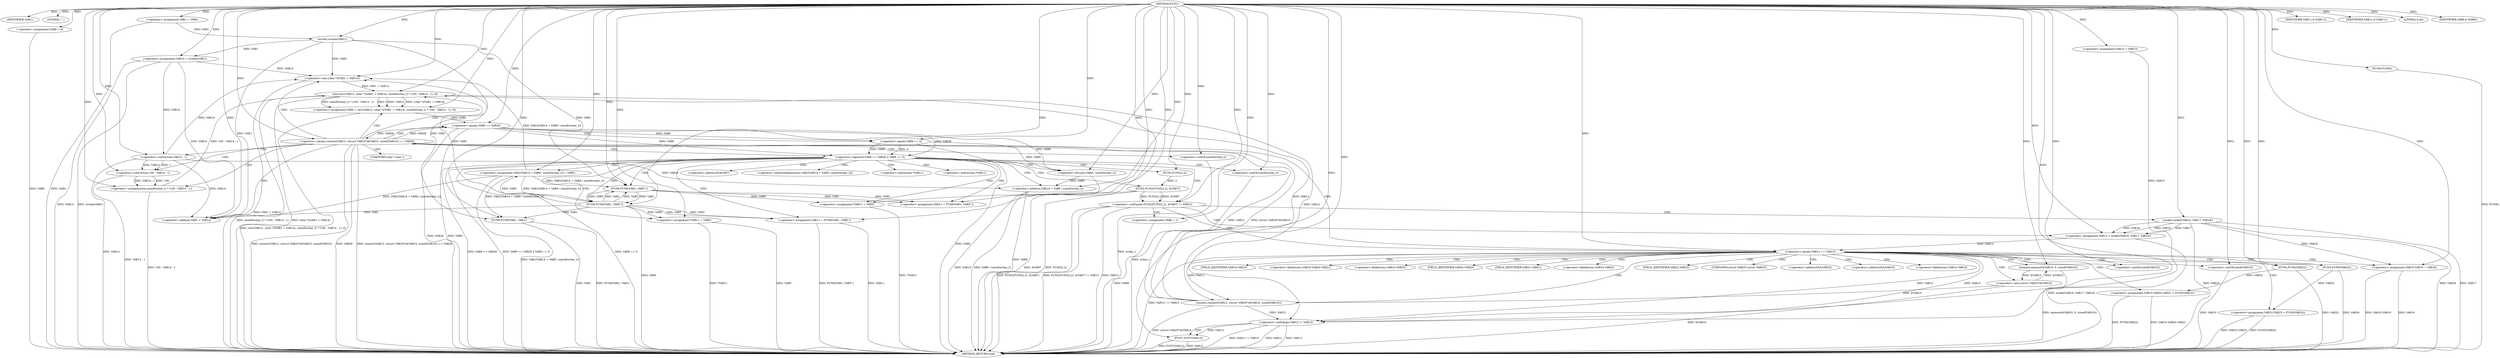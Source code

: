 digraph FUN1 {  
"1000100" [label = "(METHOD,FUN1)" ]
"1000269" [label = "(METHOD_RETURN,void)" ]
"1000103" [label = "(IDENTIFIER,VAR3,)" ]
"1000104" [label = "(LITERAL,\"\",)" ]
"1000105" [label = "(<operator>.assignment,VAR1 = VAR4)" ]
"1000111" [label = "(<operator>.assignment,VAR8 = 0)" ]
"1000118" [label = "(<operator>.assignment,VAR12 = VAR13)" ]
"1000122" [label = "(<operator>.assignment,VAR14 = wcslen(VAR1))" ]
"1000124" [label = "(wcslen,wcslen(VAR1))" ]
"1000129" [label = "(<operator>.notEquals,FUN2(FUN3(2,2), &VAR7) != VAR15)" ]
"1000130" [label = "(FUN2,FUN2(FUN3(2,2), &VAR7))" ]
"1000131" [label = "(FUN3,FUN3(2,2))" ]
"1000139" [label = "(<operator>.assignment,VAR8 = 1)" ]
"1000142" [label = "(<operator>.assignment,VAR12 = socket(VAR16, VAR17, VAR18))" ]
"1000144" [label = "(socket,socket(VAR16, VAR17, VAR18))" ]
"1000149" [label = "(<operator>.equals,VAR12 == VAR13)" ]
"1000154" [label = "(memset,memset(&VAR10, 0, sizeof(VAR10)))" ]
"1000158" [label = "(<operator>.sizeOf,sizeof(VAR10))" ]
"1000160" [label = "(<operator>.assignment,VAR10.VAR19 = VAR16)" ]
"1000165" [label = "(<operator>.assignment,VAR10.VAR20.VAR21 = FUN4(VAR22))" ]
"1000171" [label = "(FUN4,FUN4(VAR22))" ]
"1000173" [label = "(<operator>.assignment,VAR10.VAR23 = FUN5(VAR24))" ]
"1000177" [label = "(FUN5,FUN5(VAR24))" ]
"1000180" [label = "(<operator>.equals,connect(VAR12, (struct VAR25*)&VAR10, sizeof(VAR10)) == VAR26)" ]
"1000181" [label = "(connect,connect(VAR12, (struct VAR25*)&VAR10, sizeof(VAR10)))" ]
"1000183" [label = "(<operator>.cast,(struct VAR25*)&VAR10)" ]
"1000187" [label = "(<operator>.sizeOf,sizeof(VAR10))" ]
"1000192" [label = "(<operator>.assignment,VAR9 = recv(VAR12, (char *)(VAR1 + VAR14), sizeof(wchar_t) * (100 - VAR14 - 1), 0))" ]
"1000194" [label = "(recv,recv(VAR12, (char *)(VAR1 + VAR14), sizeof(wchar_t) * (100 - VAR14 - 1), 0))" ]
"1000196" [label = "(<operator>.cast,(char *)(VAR1 + VAR14))" ]
"1000198" [label = "(<operator>.addition,VAR1 + VAR14)" ]
"1000201" [label = "(<operator>.multiplication,sizeof(wchar_t) * (100 - VAR14 - 1))" ]
"1000202" [label = "(<operator>.sizeOf,sizeof(wchar_t))" ]
"1000204" [label = "(<operator>.subtraction,100 - VAR14 - 1)" ]
"1000206" [label = "(<operator>.subtraction,VAR14 - 1)" ]
"1000211" [label = "(<operator>.logicalOr,VAR9 == VAR26 || VAR9 == 0)" ]
"1000212" [label = "(<operator>.equals,VAR9 == VAR26)" ]
"1000215" [label = "(<operator>.equals,VAR9 == 0)" ]
"1000220" [label = "(<operator>.assignment,VAR1[VAR14 + VAR9 / sizeof(wchar_t)] = VAR5)" ]
"1000223" [label = "(<operator>.addition,VAR14 + VAR9 / sizeof(wchar_t))" ]
"1000225" [label = "(<operator>.division,VAR9 / sizeof(wchar_t))" ]
"1000227" [label = "(<operator>.sizeOf,sizeof(wchar_t))" ]
"1000230" [label = "(<operator>.assignment,VAR11 = FUN6(VAR1, VAR5''))" ]
"1000232" [label = "(FUN6,FUN6(VAR1, VAR5''))" ]
"1000236" [label = "(IDENTIFIER,VAR11,if (VAR11))" ]
"1000238" [label = "(<operator>.assignment,*VAR11 = VAR5)" ]
"1000242" [label = "(<operator>.assignment,VAR11 = FUN6(VAR1, VAR5''))" ]
"1000244" [label = "(FUN6,FUN6(VAR1, VAR5''))" ]
"1000248" [label = "(IDENTIFIER,VAR11,if (VAR11))" ]
"1000250" [label = "(<operator>.assignment,*VAR11 = VAR5)" ]
"1000254" [label = "(LITERAL,0,do)" ]
"1000256" [label = "(<operator>.notEquals,VAR12 != VAR13)" ]
"1000260" [label = "(FUN7,FUN7(VAR12))" ]
"1000263" [label = "(IDENTIFIER,VAR8,if (VAR8))" ]
"1000265" [label = "(FUN8,FUN8())" ]
"1000266" [label = "(FUN9,FUN9(VAR1, VAR1))" ]
"1000134" [label = "(<operator>.addressOf,&VAR7)" ]
"1000155" [label = "(<operator>.addressOf,&VAR10)" ]
"1000161" [label = "(<operator>.fieldAccess,VAR10.VAR19)" ]
"1000163" [label = "(FIELD_IDENTIFIER,VAR19,VAR19)" ]
"1000166" [label = "(<operator>.fieldAccess,VAR10.VAR20.VAR21)" ]
"1000167" [label = "(<operator>.fieldAccess,VAR10.VAR20)" ]
"1000169" [label = "(FIELD_IDENTIFIER,VAR20,VAR20)" ]
"1000170" [label = "(FIELD_IDENTIFIER,VAR21,VAR21)" ]
"1000174" [label = "(<operator>.fieldAccess,VAR10.VAR23)" ]
"1000176" [label = "(FIELD_IDENTIFIER,VAR23,VAR23)" ]
"1000184" [label = "(UNKNOWN,struct VAR25*,struct VAR25*)" ]
"1000185" [label = "(<operator>.addressOf,&VAR10)" ]
"1000197" [label = "(UNKNOWN,char *,char *)" ]
"1000221" [label = "(<operator>.indirectIndexAccess,VAR1[VAR14 + VAR9 / sizeof(wchar_t)])" ]
"1000239" [label = "(<operator>.indirection,*VAR11)" ]
"1000251" [label = "(<operator>.indirection,*VAR11)" ]
  "1000183" -> "1000269"  [ label = "DDG: &VAR10"] 
  "1000250" -> "1000269"  [ label = "DDG: VAR5"] 
  "1000215" -> "1000269"  [ label = "DDG: VAR9"] 
  "1000180" -> "1000269"  [ label = "DDG: connect(VAR12, (struct VAR25*)&VAR10, sizeof(VAR10))"] 
  "1000111" -> "1000269"  [ label = "DDG: VAR8"] 
  "1000256" -> "1000269"  [ label = "DDG: VAR12 != VAR13"] 
  "1000187" -> "1000269"  [ label = "DDG: VAR10"] 
  "1000177" -> "1000269"  [ label = "DDG: VAR24"] 
  "1000129" -> "1000269"  [ label = "DDG: FUN2(FUN3(2,2), &VAR7)"] 
  "1000160" -> "1000269"  [ label = "DDG: VAR16"] 
  "1000260" -> "1000269"  [ label = "DDG: FUN7(VAR12)"] 
  "1000171" -> "1000269"  [ label = "DDG: VAR22"] 
  "1000223" -> "1000269"  [ label = "DDG: VAR9 / sizeof(wchar_t)"] 
  "1000220" -> "1000269"  [ label = "DDG: VAR1[VAR14 + VAR9 / sizeof(wchar_t)]"] 
  "1000250" -> "1000269"  [ label = "DDG: *VAR11"] 
  "1000192" -> "1000269"  [ label = "DDG: recv(VAR12, (char *)(VAR1 + VAR14), sizeof(wchar_t) * (100 - VAR14 - 1), 0)"] 
  "1000194" -> "1000269"  [ label = "DDG: sizeof(wchar_t) * (100 - VAR14 - 1)"] 
  "1000105" -> "1000269"  [ label = "DDG: VAR4"] 
  "1000238" -> "1000269"  [ label = "DDG: *VAR11"] 
  "1000225" -> "1000269"  [ label = "DDG: VAR9"] 
  "1000227" -> "1000269"  [ label = "DDG: wchar_t"] 
  "1000212" -> "1000269"  [ label = "DDG: VAR26"] 
  "1000180" -> "1000269"  [ label = "DDG: VAR26"] 
  "1000204" -> "1000269"  [ label = "DDG: VAR14 - 1"] 
  "1000122" -> "1000269"  [ label = "DDG: VAR14"] 
  "1000165" -> "1000269"  [ label = "DDG: VAR10.VAR20.VAR21"] 
  "1000139" -> "1000269"  [ label = "DDG: VAR8"] 
  "1000265" -> "1000269"  [ label = "DDG: FUN8()"] 
  "1000266" -> "1000269"  [ label = "DDG: VAR1"] 
  "1000129" -> "1000269"  [ label = "DDG: FUN2(FUN3(2,2), &VAR7) != VAR15"] 
  "1000142" -> "1000269"  [ label = "DDG: socket(VAR16, VAR17, VAR18)"] 
  "1000130" -> "1000269"  [ label = "DDG: &VAR7"] 
  "1000202" -> "1000269"  [ label = "DDG: wchar_t"] 
  "1000180" -> "1000269"  [ label = "DDG: connect(VAR12, (struct VAR25*)&VAR10, sizeof(VAR10)) == VAR26"] 
  "1000149" -> "1000269"  [ label = "DDG: VAR12 == VAR13"] 
  "1000256" -> "1000269"  [ label = "DDG: VAR13"] 
  "1000206" -> "1000269"  [ label = "DDG: VAR14"] 
  "1000266" -> "1000269"  [ label = "DDG: FUN9(VAR1, VAR1)"] 
  "1000211" -> "1000269"  [ label = "DDG: VAR9 == VAR26"] 
  "1000154" -> "1000269"  [ label = "DDG: memset(&VAR10, 0, sizeof(VAR10))"] 
  "1000212" -> "1000269"  [ label = "DDG: VAR9"] 
  "1000211" -> "1000269"  [ label = "DDG: VAR9 == VAR26 || VAR9 == 0"] 
  "1000129" -> "1000269"  [ label = "DDG: VAR15"] 
  "1000144" -> "1000269"  [ label = "DDG: VAR16"] 
  "1000165" -> "1000269"  [ label = "DDG: FUN4(VAR22)"] 
  "1000211" -> "1000269"  [ label = "DDG: VAR9 == 0"] 
  "1000173" -> "1000269"  [ label = "DDG: FUN5(VAR24)"] 
  "1000242" -> "1000269"  [ label = "DDG: FUN6(VAR1, VAR5'')"] 
  "1000256" -> "1000269"  [ label = "DDG: VAR12"] 
  "1000260" -> "1000269"  [ label = "DDG: VAR12"] 
  "1000194" -> "1000269"  [ label = "DDG: (char *)(VAR1 + VAR14)"] 
  "1000244" -> "1000269"  [ label = "DDG: VAR5"] 
  "1000144" -> "1000269"  [ label = "DDG: VAR17"] 
  "1000144" -> "1000269"  [ label = "DDG: VAR18"] 
  "1000181" -> "1000269"  [ label = "DDG: (struct VAR25*)&VAR10"] 
  "1000160" -> "1000269"  [ label = "DDG: VAR10.VAR19"] 
  "1000173" -> "1000269"  [ label = "DDG: VAR10.VAR23"] 
  "1000242" -> "1000269"  [ label = "DDG: VAR11"] 
  "1000223" -> "1000269"  [ label = "DDG: VAR14"] 
  "1000122" -> "1000269"  [ label = "DDG: wcslen(VAR1)"] 
  "1000201" -> "1000269"  [ label = "DDG: 100 - VAR14 - 1"] 
  "1000196" -> "1000269"  [ label = "DDG: VAR1 + VAR14"] 
  "1000130" -> "1000269"  [ label = "DDG: FUN3(2,2)"] 
  "1000100" -> "1000103"  [ label = "DDG: "] 
  "1000100" -> "1000104"  [ label = "DDG: "] 
  "1000100" -> "1000105"  [ label = "DDG: "] 
  "1000100" -> "1000111"  [ label = "DDG: "] 
  "1000100" -> "1000118"  [ label = "DDG: "] 
  "1000124" -> "1000122"  [ label = "DDG: VAR1"] 
  "1000100" -> "1000122"  [ label = "DDG: "] 
  "1000105" -> "1000124"  [ label = "DDG: VAR1"] 
  "1000100" -> "1000124"  [ label = "DDG: "] 
  "1000130" -> "1000129"  [ label = "DDG: FUN3(2,2)"] 
  "1000130" -> "1000129"  [ label = "DDG: &VAR7"] 
  "1000131" -> "1000130"  [ label = "DDG: 2"] 
  "1000100" -> "1000131"  [ label = "DDG: "] 
  "1000100" -> "1000129"  [ label = "DDG: "] 
  "1000100" -> "1000139"  [ label = "DDG: "] 
  "1000144" -> "1000142"  [ label = "DDG: VAR16"] 
  "1000144" -> "1000142"  [ label = "DDG: VAR17"] 
  "1000144" -> "1000142"  [ label = "DDG: VAR18"] 
  "1000100" -> "1000142"  [ label = "DDG: "] 
  "1000100" -> "1000144"  [ label = "DDG: "] 
  "1000142" -> "1000149"  [ label = "DDG: VAR12"] 
  "1000100" -> "1000149"  [ label = "DDG: "] 
  "1000183" -> "1000154"  [ label = "DDG: &VAR10"] 
  "1000100" -> "1000154"  [ label = "DDG: "] 
  "1000100" -> "1000158"  [ label = "DDG: "] 
  "1000144" -> "1000160"  [ label = "DDG: VAR16"] 
  "1000100" -> "1000160"  [ label = "DDG: "] 
  "1000171" -> "1000165"  [ label = "DDG: VAR22"] 
  "1000100" -> "1000171"  [ label = "DDG: "] 
  "1000177" -> "1000173"  [ label = "DDG: VAR24"] 
  "1000100" -> "1000177"  [ label = "DDG: "] 
  "1000181" -> "1000180"  [ label = "DDG: VAR12"] 
  "1000181" -> "1000180"  [ label = "DDG: (struct VAR25*)&VAR10"] 
  "1000149" -> "1000181"  [ label = "DDG: VAR12"] 
  "1000100" -> "1000181"  [ label = "DDG: "] 
  "1000183" -> "1000181"  [ label = "DDG: &VAR10"] 
  "1000154" -> "1000183"  [ label = "DDG: &VAR10"] 
  "1000100" -> "1000187"  [ label = "DDG: "] 
  "1000212" -> "1000180"  [ label = "DDG: VAR26"] 
  "1000100" -> "1000180"  [ label = "DDG: "] 
  "1000194" -> "1000192"  [ label = "DDG: VAR12"] 
  "1000194" -> "1000192"  [ label = "DDG: (char *)(VAR1 + VAR14)"] 
  "1000194" -> "1000192"  [ label = "DDG: sizeof(wchar_t) * (100 - VAR14 - 1)"] 
  "1000194" -> "1000192"  [ label = "DDG: 0"] 
  "1000100" -> "1000192"  [ label = "DDG: "] 
  "1000181" -> "1000194"  [ label = "DDG: VAR12"] 
  "1000100" -> "1000194"  [ label = "DDG: "] 
  "1000196" -> "1000194"  [ label = "DDG: VAR1 + VAR14"] 
  "1000244" -> "1000196"  [ label = "DDG: VAR1"] 
  "1000220" -> "1000196"  [ label = "DDG: VAR1[VAR14 + VAR9 / sizeof(wchar_t)]"] 
  "1000124" -> "1000196"  [ label = "DDG: VAR1"] 
  "1000100" -> "1000196"  [ label = "DDG: "] 
  "1000122" -> "1000196"  [ label = "DDG: VAR14"] 
  "1000206" -> "1000196"  [ label = "DDG: VAR14"] 
  "1000244" -> "1000198"  [ label = "DDG: VAR1"] 
  "1000220" -> "1000198"  [ label = "DDG: VAR1[VAR14 + VAR9 / sizeof(wchar_t)]"] 
  "1000124" -> "1000198"  [ label = "DDG: VAR1"] 
  "1000100" -> "1000198"  [ label = "DDG: "] 
  "1000122" -> "1000198"  [ label = "DDG: VAR14"] 
  "1000206" -> "1000198"  [ label = "DDG: VAR14"] 
  "1000201" -> "1000194"  [ label = "DDG: 100 - VAR14 - 1"] 
  "1000100" -> "1000201"  [ label = "DDG: "] 
  "1000100" -> "1000202"  [ label = "DDG: "] 
  "1000204" -> "1000201"  [ label = "DDG: 100"] 
  "1000204" -> "1000201"  [ label = "DDG: VAR14 - 1"] 
  "1000100" -> "1000204"  [ label = "DDG: "] 
  "1000206" -> "1000204"  [ label = "DDG: VAR14"] 
  "1000206" -> "1000204"  [ label = "DDG: 1"] 
  "1000100" -> "1000206"  [ label = "DDG: "] 
  "1000122" -> "1000206"  [ label = "DDG: VAR14"] 
  "1000212" -> "1000211"  [ label = "DDG: VAR9"] 
  "1000212" -> "1000211"  [ label = "DDG: VAR26"] 
  "1000192" -> "1000212"  [ label = "DDG: VAR9"] 
  "1000100" -> "1000212"  [ label = "DDG: "] 
  "1000180" -> "1000212"  [ label = "DDG: VAR26"] 
  "1000215" -> "1000211"  [ label = "DDG: VAR9"] 
  "1000215" -> "1000211"  [ label = "DDG: 0"] 
  "1000212" -> "1000215"  [ label = "DDG: VAR9"] 
  "1000100" -> "1000215"  [ label = "DDG: "] 
  "1000244" -> "1000220"  [ label = "DDG: VAR5"] 
  "1000100" -> "1000220"  [ label = "DDG: "] 
  "1000206" -> "1000223"  [ label = "DDG: VAR14"] 
  "1000100" -> "1000223"  [ label = "DDG: "] 
  "1000225" -> "1000223"  [ label = "DDG: VAR9"] 
  "1000215" -> "1000225"  [ label = "DDG: VAR9"] 
  "1000212" -> "1000225"  [ label = "DDG: VAR9"] 
  "1000100" -> "1000225"  [ label = "DDG: "] 
  "1000100" -> "1000227"  [ label = "DDG: "] 
  "1000232" -> "1000230"  [ label = "DDG: VAR1"] 
  "1000232" -> "1000230"  [ label = "DDG: VAR5"] 
  "1000100" -> "1000230"  [ label = "DDG: "] 
  "1000220" -> "1000232"  [ label = "DDG: VAR1[VAR14 + VAR9 / sizeof(wchar_t)]"] 
  "1000100" -> "1000232"  [ label = "DDG: "] 
  "1000244" -> "1000232"  [ label = "DDG: VAR1"] 
  "1000124" -> "1000232"  [ label = "DDG: VAR1"] 
  "1000244" -> "1000232"  [ label = "DDG: VAR5"] 
  "1000100" -> "1000236"  [ label = "DDG: "] 
  "1000232" -> "1000238"  [ label = "DDG: VAR5"] 
  "1000100" -> "1000238"  [ label = "DDG: "] 
  "1000244" -> "1000242"  [ label = "DDG: VAR1"] 
  "1000244" -> "1000242"  [ label = "DDG: VAR5"] 
  "1000100" -> "1000242"  [ label = "DDG: "] 
  "1000220" -> "1000244"  [ label = "DDG: VAR1[VAR14 + VAR9 / sizeof(wchar_t)]"] 
  "1000232" -> "1000244"  [ label = "DDG: VAR1"] 
  "1000100" -> "1000244"  [ label = "DDG: "] 
  "1000232" -> "1000244"  [ label = "DDG: VAR5"] 
  "1000100" -> "1000248"  [ label = "DDG: "] 
  "1000244" -> "1000250"  [ label = "DDG: VAR5"] 
  "1000100" -> "1000250"  [ label = "DDG: "] 
  "1000100" -> "1000254"  [ label = "DDG: "] 
  "1000181" -> "1000256"  [ label = "DDG: VAR12"] 
  "1000194" -> "1000256"  [ label = "DDG: VAR12"] 
  "1000149" -> "1000256"  [ label = "DDG: VAR12"] 
  "1000118" -> "1000256"  [ label = "DDG: VAR12"] 
  "1000100" -> "1000256"  [ label = "DDG: "] 
  "1000149" -> "1000256"  [ label = "DDG: VAR13"] 
  "1000256" -> "1000260"  [ label = "DDG: VAR12"] 
  "1000100" -> "1000260"  [ label = "DDG: "] 
  "1000100" -> "1000263"  [ label = "DDG: "] 
  "1000100" -> "1000265"  [ label = "DDG: "] 
  "1000244" -> "1000266"  [ label = "DDG: VAR1"] 
  "1000220" -> "1000266"  [ label = "DDG: VAR1[VAR14 + VAR9 / sizeof(wchar_t)]"] 
  "1000124" -> "1000266"  [ label = "DDG: VAR1"] 
  "1000100" -> "1000266"  [ label = "DDG: "] 
  "1000129" -> "1000142"  [ label = "CDG: "] 
  "1000129" -> "1000139"  [ label = "CDG: "] 
  "1000129" -> "1000144"  [ label = "CDG: "] 
  "1000129" -> "1000149"  [ label = "CDG: "] 
  "1000149" -> "1000174"  [ label = "CDG: "] 
  "1000149" -> "1000161"  [ label = "CDG: "] 
  "1000149" -> "1000166"  [ label = "CDG: "] 
  "1000149" -> "1000180"  [ label = "CDG: "] 
  "1000149" -> "1000183"  [ label = "CDG: "] 
  "1000149" -> "1000165"  [ label = "CDG: "] 
  "1000149" -> "1000167"  [ label = "CDG: "] 
  "1000149" -> "1000154"  [ label = "CDG: "] 
  "1000149" -> "1000160"  [ label = "CDG: "] 
  "1000149" -> "1000176"  [ label = "CDG: "] 
  "1000149" -> "1000187"  [ label = "CDG: "] 
  "1000149" -> "1000185"  [ label = "CDG: "] 
  "1000149" -> "1000169"  [ label = "CDG: "] 
  "1000149" -> "1000163"  [ label = "CDG: "] 
  "1000149" -> "1000173"  [ label = "CDG: "] 
  "1000149" -> "1000158"  [ label = "CDG: "] 
  "1000149" -> "1000155"  [ label = "CDG: "] 
  "1000149" -> "1000170"  [ label = "CDG: "] 
  "1000149" -> "1000171"  [ label = "CDG: "] 
  "1000149" -> "1000184"  [ label = "CDG: "] 
  "1000149" -> "1000177"  [ label = "CDG: "] 
  "1000149" -> "1000181"  [ label = "CDG: "] 
  "1000180" -> "1000211"  [ label = "CDG: "] 
  "1000180" -> "1000197"  [ label = "CDG: "] 
  "1000180" -> "1000204"  [ label = "CDG: "] 
  "1000180" -> "1000206"  [ label = "CDG: "] 
  "1000180" -> "1000201"  [ label = "CDG: "] 
  "1000180" -> "1000194"  [ label = "CDG: "] 
  "1000180" -> "1000192"  [ label = "CDG: "] 
  "1000180" -> "1000198"  [ label = "CDG: "] 
  "1000180" -> "1000212"  [ label = "CDG: "] 
  "1000180" -> "1000196"  [ label = "CDG: "] 
  "1000180" -> "1000202"  [ label = "CDG: "] 
  "1000211" -> "1000221"  [ label = "CDG: "] 
  "1000211" -> "1000227"  [ label = "CDG: "] 
  "1000211" -> "1000244"  [ label = "CDG: "] 
  "1000211" -> "1000242"  [ label = "CDG: "] 
  "1000211" -> "1000220"  [ label = "CDG: "] 
  "1000211" -> "1000232"  [ label = "CDG: "] 
  "1000211" -> "1000230"  [ label = "CDG: "] 
  "1000211" -> "1000225"  [ label = "CDG: "] 
  "1000211" -> "1000223"  [ label = "CDG: "] 
  "1000211" -> "1000238"  [ label = "CDG: "] 
  "1000211" -> "1000239"  [ label = "CDG: "] 
  "1000211" -> "1000130"  [ label = "CDG: "] 
  "1000211" -> "1000131"  [ label = "CDG: "] 
  "1000211" -> "1000129"  [ label = "CDG: "] 
  "1000211" -> "1000134"  [ label = "CDG: "] 
  "1000211" -> "1000251"  [ label = "CDG: "] 
  "1000211" -> "1000250"  [ label = "CDG: "] 
  "1000212" -> "1000215"  [ label = "CDG: "] 
  "1000256" -> "1000260"  [ label = "CDG: "] 
}
